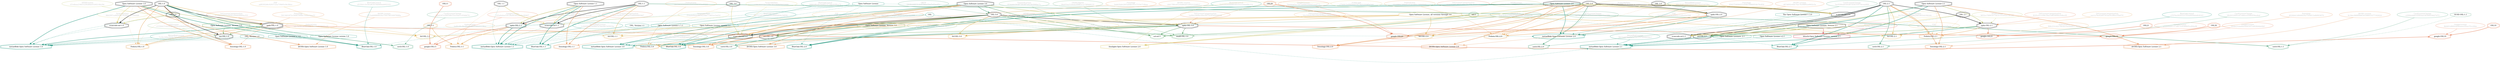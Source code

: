 strict digraph {
    node [shape=box];
    graph [splines=curved];
    3519 [label="SPDXLicense\n67e4baa234b5529ed6be01b9214fa39c"
         ,fontcolor=gray
         ,color="#b8bf62"
         ,fillcolor="beige;1"
         ,shape=ellipse];
    3520 [label="spdx:OSL-1.0"
         ,shape=tripleoctagon];
    3521 [label="OSL-1.0"
         ,shape=doubleoctagon];
    3522 [label="Open Software License 1.0"
         ,shape=doubleoctagon];
    3527 [label="SPDXLicense\nfb62cd464d3e498c5f8db514f27a71c9"
         ,fontcolor=gray
         ,color="#b8bf62"
         ,fillcolor="beige;1"
         ,shape=ellipse];
    3528 [label="spdx:OSL-1.1"
         ,shape=doubleoctagon];
    3529 [label="OSL-1.1"
         ,shape=doubleoctagon];
    3530 [label="Open Software License 1.1"
         ,shape=doubleoctagon];
    3534 [label="SPDXLicense\na10da0d4fbec5f4201b77f0abf709b38"
         ,fontcolor=gray
         ,color="#b8bf62"
         ,fillcolor="beige;1"
         ,shape=ellipse];
    3535 [label="spdx:OSL-2.0"
         ,shape=doubleoctagon];
    3536 [label="OSL-2.0"
         ,shape=doubleoctagon];
    3537 [label="Open Software License 2.0"
         ,shape=doubleoctagon];
    3541 [label="SPDXLicense\n3652cc7d9416774c517f7e95b15fc285"
         ,fontcolor=gray
         ,color="#b8bf62"
         ,fillcolor="beige;1"
         ,shape=ellipse];
    3542 [label="spdx:OSL-2.1"
         ,shape=doubleoctagon];
    3543 [label="OSL-2.1"
         ,shape=doubleoctagon];
    3544 [label="Open Software License 2.1"
         ,shape=doubleoctagon];
    3550 [label="SPDXLicense\n3c2aa85f748b1bdb9141c34e1d479429"
         ,fontcolor=gray
         ,color="#b8bf62"
         ,fillcolor="beige;1"
         ,shape=ellipse];
    3551 [label="spdx:OSL-3.0"
         ,shape=doubleoctagon];
    3552 [label="OSL-3.0"
         ,shape=doubleoctagon];
    3553 [label="Open Software License 3.0"
         ,shape=doubleoctagon];
    5233 [label="OSILicense\ne53564151824a283d90dc69b6689a727"
         ,fontcolor=gray
         ,color="#78ab63"
         ,fillcolor="beige;1"
         ,shape=ellipse];
    5234 [label="osi:OSL-1.0"
         ,shape=doubleoctagon];
    5235 [label="Open Software License, Version 1.0"
         ,color="#78ab63"
         ,shape=doubleoctagon];
    5237 [label="OSILicense\nbe1bed33163d870098cc3b1242e7b5bd"
         ,fontcolor=gray
         ,color="#78ab63"
         ,fillcolor="beige;1"
         ,shape=ellipse];
    5238 [label="osi:OSL-2.1"
         ,shape=doubleoctagon];
    5239 [label="Open Software License, Version 2.1"
         ,shape=doubleoctagon];
    5241 [label="OSILicense\nda47abc826cfd7c2ced342da3b9f38c3"
         ,fontcolor=gray
         ,color="#78ab63"
         ,fillcolor="beige;1"
         ,shape=ellipse];
    5242 [label="osi:OSL-3.0"
         ,shape=doubleoctagon];
    5243 [label="Open Software License, Version 3.0"
         ,color="#78ab63"
         ,shape=doubleoctagon];
    5752 [label="GoogleLicense\n8bfd01d860e404faaeec95ea7f1e26be"
         ,fontcolor=gray
         ,color="#e06f45"
         ,fillcolor="beige;1"
         ,shape=ellipse];
    5753 [label="google:OSL10"
         ,color="#e06f45"
         ,shape=doubleoctagon];
    5754 [label=OSL10
         ,color="#e06f45"
         ,shape=doubleoctagon];
    5755 [label="GoogleLicense\n193a0afaa53f128a9e56f2e8dbc00407"
         ,fontcolor=gray
         ,color="#e06f45"
         ,fillcolor="beige;1"
         ,shape=ellipse];
    5756 [label="google:OSL11"
         ,color="#e06f45"
         ,shape=doubleoctagon];
    5757 [label=OSL11
         ,color="#e06f45"
         ,shape=doubleoctagon];
    5758 [label="GoogleLicense\n79afa0a65e7507ad4665949d1eeaf775"
         ,fontcolor=gray
         ,color="#e06f45"
         ,fillcolor="beige;1"
         ,shape=ellipse];
    5759 [label="google:OSL20"
         ,color="#e06f45"
         ,shape=doubleoctagon];
    5760 [label=OSL20
         ,color="#e06f45"
         ,shape=doubleoctagon];
    5761 [label="GoogleLicense\na32fe6dd61373a673c8368b95cd94a98"
         ,fontcolor=gray
         ,color="#e06f45"
         ,fillcolor="beige;1"
         ,shape=ellipse];
    5762 [label="google:OSL21"
         ,color="#e06f45"
         ,shape=doubleoctagon];
    5763 [label=OSL21
         ,color="#e06f45"
         ,shape=doubleoctagon];
    5764 [label="GoogleLicense\n3f04b23cbd4dc0e6e2d7ca824b4de6b0"
         ,fontcolor=gray
         ,color="#e06f45"
         ,fillcolor="beige;1"
         ,shape=ellipse];
    5765 [label="google:OSL30"
         ,color="#e06f45"
         ,shape=doubleoctagon];
    5766 [label=OSL30
         ,color="#e06f45"
         ,shape=doubleoctagon];
    8261 [label="FedoraEntry\n3e80c86cffed9ba8cdf435d62f3138ea"
         ,fontcolor=gray
         ,color="#e09d4b"
         ,fillcolor="beige;1"
         ,shape=ellipse];
    8262 [label="Fedora:OSL-1-1"
         ,color="#e09d4b"
         ,shape=doubleoctagon];
    8263 [label="OSL-1-1"
         ,color="#e09d4b"
         ,shape=doubleoctagon];
    8264 [label="OSL 1.1"
         ,shape=doubleoctagon];
    8266 [label="FedoraEntry\nb2c5b30caa346822e3ab6b207893bed6"
         ,fontcolor=gray
         ,color="#e09d4b"
         ,fillcolor="beige;1"
         ,shape=ellipse];
    8267 [label="Fedora:OSL-1.0"
         ,color="#e09d4b"
         ,shape=doubleoctagon];
    8268 [label="OSL 1.0"
         ,shape=doubleoctagon];
    8270 [label="FedoraEntry\n55cd98bc748e01afa7e1601c309e8b81"
         ,fontcolor=gray
         ,color="#e09d4b"
         ,fillcolor="beige;1"
         ,shape=ellipse];
    8271 [label="Fedora:OSL-2.0"
         ,color="#e09d4b"
         ,shape=doubleoctagon];
    8272 [label="OSL 2.0"
         ,shape=doubleoctagon];
    8274 [label="FedoraEntry\nf68c231cb2c7fbcda10a200ff5178b3c"
         ,fontcolor=gray
         ,color="#e09d4b"
         ,fillcolor="beige;1"
         ,shape=ellipse];
    8275 [label="Fedora:OSL-2.1"
         ,color="#e09d4b"
         ,shape=doubleoctagon];
    8276 [label="OSL 2.1"
         ,shape=doubleoctagon];
    8278 [label="FedoraEntry\n3d42aca9902eeea5b35f302393a48228"
         ,fontcolor=gray
         ,color="#e09d4b"
         ,fillcolor="beige;1"
         ,shape=ellipse];
    8279 [label="Fedora:OSL-3.0"
         ,color="#e09d4b"
         ,shape=doubleoctagon];
    8280 [label="OSL 3.0"
         ,shape=doubleoctagon];
    9305 [label="BlueOakCouncil\nd535b1c5e5feaf63d7fdd46bab602103"
         ,fontcolor=gray
         ,color="#00876c"
         ,fillcolor="beige;1"
         ,shape=ellipse];
    9306 [label="BlueOak:OSL-1.0"
         ,color="#00876c"
         ,shape=doubleoctagon];
    9307 [label="Open Software License"
         ,color="#00876c"
         ,shape=octagon];
    9309 [label="BlueOakCouncil\nf8b721a973045eea6ed880df04e3d050"
         ,fontcolor=gray
         ,color="#00876c"
         ,fillcolor="beige;1"
         ,shape=ellipse];
    9310 [label="BlueOak:OSL-1.1"
         ,color="#00876c"
         ,shape=doubleoctagon];
    9312 [label="BlueOakCouncil\n1bc6282b0908ff3d035ea33daa99c152"
         ,fontcolor=gray
         ,color="#00876c"
         ,fillcolor="beige;1"
         ,shape=ellipse];
    9313 [label="BlueOak:OSL-2.0"
         ,color="#00876c"
         ,shape=doubleoctagon];
    9315 [label="BlueOakCouncil\na7076a282052215f3a0d5fafa4fc8163"
         ,fontcolor=gray
         ,color="#00876c"
         ,fillcolor="beige;1"
         ,shape=ellipse];
    9316 [label="BlueOak:OSL-2.1"
         ,color="#00876c"
         ,shape=doubleoctagon];
    9318 [label="BlueOakCouncil\n24bfcd8cafe3e0f057f718bcb2f9ca72"
         ,fontcolor=gray
         ,color="#00876c"
         ,fillcolor="beige;1"
         ,shape=ellipse];
    9319 [label="BlueOak:OSL-3.0"
         ,color="#00876c"
         ,shape=doubleoctagon];
    9687 [label="OSADLRule\n8aec5cdce230beb54d193ab79b0b6c91"
         ,fontcolor=gray
         ,color="#58a066"
         ,fillcolor="beige;1"
         ,shape=ellipse];
    9688 [label="osadl:OSL-3.0"
         ,color="#58a066"
         ,shape=doubleoctagon];
    9948 [label="OSADLMatrix\n94a01ba5144ebc89fff3c1e7494d6155"
         ,fontcolor=gray
         ,color="#58a066"
         ,fillcolor="beige;1"
         ,shape=ellipse];
    10370 [label="FSF\nadf0302d6c9293725a759b91e9e3fdce"
          ,fontcolor=gray
          ,color="#deb256"
          ,fillcolor="beige;1"
          ,shape=ellipse];
    10371 [label="fsf:OSL-1.0"
          ,color="#deb256"
          ,shape=doubleoctagon];
    10372 [label="Open Software License, all versions through 3.0"
          ,color="#deb256"
          ,shape=doubleoctagon];
    10375 [label="FSF\n1fe2e32ddb0da9cbc2beecf5f4c31aed"
          ,fontcolor=gray
          ,color="#deb256"
          ,fillcolor="beige;1"
          ,shape=ellipse];
    10376 [label="fsf:OSL-1.1"
          ,color="#deb256"
          ,shape=doubleoctagon];
    10377 [label="FSF\ncbd1002fd35454cfe602c12d9e60d38d"
          ,fontcolor=gray
          ,color="#deb256"
          ,fillcolor="beige;1"
          ,shape=ellipse];
    10378 [label="fsf:OSL-2.0"
          ,color="#deb256"
          ,shape=doubleoctagon];
    10379 [label="FSF\n0d75bfdc4d5c7dbf953985a62e157beb"
          ,fontcolor=gray
          ,color="#deb256"
          ,fillcolor="beige;1"
          ,shape=ellipse];
    10380 [label="fsf:OSL-2.1"
          ,color="#deb256"
          ,shape=doubleoctagon];
    10381 [label="FSF\n0688923ea9aa75045d772b420c46241d"
          ,fontcolor=gray
          ,color="#deb256"
          ,fillcolor="beige;1"
          ,shape=ellipse];
    10382 [label="fsf:OSL-3.0"
          ,color="#deb256"
          ,shape=doubleoctagon];
    11007 [label="ChooseALicense\nf13aa4ec9e4873639f7e623b2066ac7c"
          ,fontcolor=gray
          ,color="#58a066"
          ,fillcolor="beige;1"
          ,shape=ellipse];
    11008 [label="cal:osl-3"
          ,color="#58a066"
          ,shape=doubleoctagon];
    11009 [label="osl-3"
          ,color="#58a066"
          ,shape=doubleoctagon];
    21874 [label="ScancodeData\n88d2f97ca9d2e4fe762fb4aa335600d0"
          ,fontcolor=gray
          ,color="#dac767"
          ,fillcolor="beige;1"
          ,shape=ellipse];
    21875 [label="scancode:osl-1.0"
          ,shape=doubleoctagon];
    21882 [label="ScancodeData\n254a6d9b0e96f5625bb773f63ce3ed14"
          ,fontcolor=gray
          ,color="#dac767"
          ,fillcolor="beige;1"
          ,shape=ellipse];
    21883 [label="scancode:osl-1.1"
          ,shape=doubleoctagon];
    21886 [label="ScancodeData\na9cbf324842e807be8ef6d81345a069d"
          ,fontcolor=gray
          ,color="#dac767"
          ,fillcolor="beige;1"
          ,shape=ellipse];
    21887 [label="scancode:osl-2.0"
          ,shape=doubleoctagon];
    21892 [label="ScancodeData\n4c27fce0ee2fc6d6a2683463cb16b2eb"
          ,fontcolor=gray
          ,color="#dac767"
          ,fillcolor="beige;1"
          ,shape=ellipse];
    21893 [label="scancode:osl-2.1"
          ,shape=doubleoctagon];
    21901 [label="ScancodeData\nc58e56ad37e5180c58318d8df4d32400"
          ,fontcolor=gray
          ,color="#dac767"
          ,fillcolor="beige;1"
          ,shape=ellipse];
    21902 [label="scancode:osl-3.0"
          ,shape=doubleoctagon];
    26244 [label="Fossology\n39271fd2a746b9c7bd31f1665c022898"
          ,fontcolor=gray
          ,color="#e18745"
          ,fillcolor="beige;1"
          ,shape=ellipse];
    26245 [label="fossology:OSL-1.1"
          ,color="#e18745"
          ,shape=doubleoctagon];
    26247 [label="Fossology\n4024b4c2d0d4d24a75e4d12a8d003879"
          ,fontcolor=gray
          ,color="#e18745"
          ,fillcolor="beige;1"
          ,shape=ellipse];
    26248 [label="fossology:OSL-2.1"
          ,color="#e18745"
          ,shape=doubleoctagon];
    26462 [label="Fossology\n5913401872c34467444fc7440e1bea51"
          ,fontcolor=gray
          ,color="#e18745"
          ,fillcolor="beige;1"
          ,shape=ellipse];
    26463 [label="fossology:OSL-1.0"
          ,color="#e18745"
          ,shape=doubleoctagon];
    26500 [label="Fossology\n954275409d251d56b70966954b76c850"
          ,fontcolor=gray
          ,color="#e18745"
          ,fillcolor="beige;1"
          ,shape=ellipse];
    26501 [label="fossology:OSL-2.0"
          ,color="#e18745"
          ,shape=doubleoctagon];
    26503 [label="Fossology\n0abb5fafe2403a8db191e7533e714baa"
          ,fontcolor=gray
          ,color="#e18745"
          ,fillcolor="beige;1"
          ,shape=ellipse];
    26504 [label="fossology:OSL-3.0"
          ,color="#e18745"
          ,shape=doubleoctagon];
    28374 [label="OKFN\n29c8ebdb21fc4e8388ad2ba7a33ac07c"
          ,fontcolor=gray
          ,color="#379469"
          ,fillcolor="beige;1"
          ,shape=ellipse];
    35154 [label="OrtLicenseCategorization\n82a4bed4f0f7e28561e44de0f904a355"
          ,fontcolor=gray
          ,color="#e06f45"
          ,fillcolor="beige;1"
          ,shape=ellipse];
    35155 [label="OrtLicenseCategorization\nb70b3c3aa9cf71af9de55d0044683967"
          ,fontcolor=gray
          ,color="#e06f45"
          ,fillcolor="beige;1"
          ,shape=ellipse];
    35156 [label="OrtLicenseCategorization\n40ede6239a3514eb8aade225a4106a00"
          ,fontcolor=gray
          ,color="#e06f45"
          ,fillcolor="beige;1"
          ,shape=ellipse];
    35157 [label="OrtLicenseCategorization\n8191e511e94c2ba23d634f40a3e8ec05"
          ,fontcolor=gray
          ,color="#e06f45"
          ,fillcolor="beige;1"
          ,shape=ellipse];
    35158 [label="OrtLicenseCategorization\n1af46a34b8ac44ecf97143f5d0449558"
          ,fontcolor=gray
          ,color="#e06f45"
          ,fillcolor="beige;1"
          ,shape=ellipse];
    36234 [label="OrtLicenseCategorization\neee1a76e42df5763a43e2f8ce35bd7f1"
          ,fontcolor=gray
          ,color="#e09d4b"
          ,fillcolor="beige;1"
          ,shape=ellipse];
    36235 [label="OrtLicenseCategorization\n16a164a0c991d3618594dc190deecd1a"
          ,fontcolor=gray
          ,color="#e09d4b"
          ,fillcolor="beige;1"
          ,shape=ellipse];
    37375 [label="CavilLicenseChange\n6d04307ec90f3d6c52a1bae1c05db674"
          ,fontcolor=gray
          ,color="#379469"
          ,fillcolor="beige;1"
          ,shape=ellipse];
    37376 [label="cavil:OSL-1.0"
          ,color="#379469"
          ,shape=doubleoctagon];
    37377 [label="CavilLicenseChange\ne208debb81f2093aa14f39e634d27d72"
          ,fontcolor=gray
          ,color="#379469"
          ,fillcolor="beige;1"
          ,shape=ellipse];
    37378 [label="cavil:OSL-1.1"
          ,color="#379469"
          ,shape=doubleoctagon];
    37379 [label="SUSE-OSL-1.1"
          ,color="#379469"
          ,shape=octagon];
    37380 [label="CavilLicenseChange\n5ac930bab03fed87458310574ceaa909"
          ,fontcolor=gray
          ,color="#379469"
          ,fillcolor="beige;1"
          ,shape=ellipse];
    37381 [label="cavil:OSL-2.0"
          ,color="#379469"
          ,shape=doubleoctagon];
    37382 [label="CavilLicenseChange\n3fb263240f1e47a8dcec938ed59ea4ed"
          ,fontcolor=gray
          ,color="#379469"
          ,fillcolor="beige;1"
          ,shape=ellipse];
    37383 [label="cavil:OSL-2.1"
          ,color="#379469"
          ,shape=doubleoctagon];
    37384 [label="CavilLicenseChange\nd076bd6d71b477b16601722f770d4f89"
          ,fontcolor=gray
          ,color="#379469"
          ,fillcolor="beige;1"
          ,shape=ellipse];
    37385 [label="cavil:OSL-3.0"
          ,color="#379469"
          ,shape=doubleoctagon];
    46591 [label="MetaeffektLicense\nd89a89c94a111cae8d83eeeaee2433b3"
          ,fontcolor=gray
          ,color="#00876c"
          ,fillcolor="beige;1"
          ,shape=ellipse];
    46592 [label="metaeffekt:Open Software License 3.0"
          ,color="#00876c"
          ,shape=doubleoctagon];
    46593 [label=OSL
          ,color="#00876c"
          ,shape=octagon];
    46594 [label="MetaeffektLicense\nffd15ebf29ed3a5e72c37076448956e3"
          ,fontcolor=gray
          ,color="#00876c"
          ,fillcolor="beige;1"
          ,shape=ellipse];
    46595 [label="metaeffekt:Open Software License 2.1"
          ,color="#00876c"
          ,shape=doubleoctagon];
    46596 [label="Open Software Licensev. 2.1"
          ,color="#00876c"
          ,shape=octagon];
    46597 [label="Open Software License v.2.1"
          ,color="#00876c"
          ,shape=octagon];
    46598 [label="MetaeffektLicense\n80b36df1a9d543fc4c00773c371070ba"
          ,fontcolor=gray
          ,color="#00876c"
          ,fillcolor="beige;1"
          ,shape=ellipse];
    46599 [label="metaeffekt:Open Software License 2.0"
          ,color="#00876c"
          ,shape=doubleoctagon];
    46600 [label="The Open Software License v. 2.0"
          ,color="#00876c"
          ,shape=octagon];
    46601 [label="MetaeffektLicense\n1c0499ff3a592f097b7bb20b7d2993be"
          ,fontcolor=gray
          ,color="#00876c"
          ,fillcolor="beige;1"
          ,shape=ellipse];
    46602 [label="metaeffekt:Open Software License 1.1"
          ,color="#00876c"
          ,shape=doubleoctagon];
    46603 [label="OSL, Version 1.1"
          ,color="#00876c"
          ,shape=octagon];
    46604 [label="Open Software License v. 1.1"
          ,color="#00876c"
          ,shape=octagon];
    46605 [label="Open Software License version 1.1"
          ,color="#00876c"
          ,shape=octagon];
    46606 [label="MetaeffektLicense\n7e26c249a28d4c731a10452e1182598d"
          ,fontcolor=gray
          ,color="#00876c"
          ,fillcolor="beige;1"
          ,shape=ellipse];
    46607 [label="metaeffekt:Open Software License 1.0"
          ,color="#00876c"
          ,shape=doubleoctagon];
    46608 [label="OSL, Version 1.0"
          ,color="#00876c"
          ,shape=octagon];
    46609 [label="Open Software License v. 1.0"
          ,color="#00876c"
          ,shape=octagon];
    46610 [label="Open Software License version 1.0"
          ,color="#00876c"
          ,shape=octagon];
    51131 [label="FOSSLight\na74ddc2ad96990979174212316f3c5c0"
          ,fontcolor=gray
          ,color="#dac767"
          ,fillcolor="beige;1"
          ,shape=ellipse];
    51132 [label="fosslight:Open Software License 2.0"
          ,color="#dac767"
          ,shape=doubleoctagon];
    53545 [label="HitachiOpenLicense\n736f980f74c86e16b0bf0e55f2b6adcc"
          ,fontcolor=gray
          ,color="#d43d51"
          ,fillcolor="beige;1"
          ,shape=ellipse];
    53546 [label="hitachi:Open Software License, version 2.1"
          ,color="#d43d51"
          ,shape=doubleoctagon];
    54885 [label="ifrOSS License\n157edd9f884024a759578f33097f088a"
          ,fontcolor=gray
          ,color="#e18745"
          ,fillcolor="beige;1"
          ,shape=ellipse];
    54886 [label="ifrOSS:Open Software License 1.0"
          ,color="#e18745"
          ,shape=doubleoctagon];
    54888 [label="ifrOSS License\nd07d692e4de7fae76cf8ff92a4662e3e"
          ,fontcolor=gray
          ,color="#e18745"
          ,fillcolor="beige;1"
          ,shape=ellipse];
    54889 [label="ifrOSS:Open Software License 2.0"
          ,color="#e18745"
          ,shape=doubleoctagon];
    54890 [label="ifrOSS License\n0c3dec966f09b63d1fd8433277182624"
          ,fontcolor=gray
          ,color="#e18745"
          ,fillcolor="beige;1"
          ,shape=ellipse];
    54891 [label="ifrOSS:Open Software License 2.1"
          ,color="#e18745"
          ,shape=doubleoctagon];
    54892 [label="ifrOSS License\ncbb1786cefc2c0a8eaf1ca952122d937"
          ,fontcolor=gray
          ,color="#e18745"
          ,fillcolor="beige;1"
          ,shape=ellipse];
    54893 [label="ifrOSS:Open Software License 3.0"
          ,color="#e18745"
          ,shape=doubleoctagon];
    3519 -> 3520 [weight=0.5
                 ,color="#b8bf62"];
    3520 -> 5234 [style=bold
                 ,arrowhead=vee
                 ,weight=0.7
                 ,color="#78ab63"];
    3520 -> 5753 [style=bold
                 ,arrowhead=vee
                 ,weight=0.7
                 ,color="#e06f45"];
    3520 -> 8267 [style=bold
                 ,arrowhead=vee
                 ,weight=0.7
                 ,color="#e09d4b"];
    3520 -> 10371 [style=dashed
                  ,arrowhead=vee
                  ,weight=0.5
                  ,color="#deb256"];
    3520 -> 46607 [style=bold
                  ,arrowhead=vee
                  ,weight=0.7
                  ,color="#00876c"];
    3521 -> 3520 [style=bold
                 ,arrowhead=vee
                 ,weight=0.7];
    3521 -> 5234 [style=bold
                 ,arrowhead=vee
                 ,weight=0.7];
    3521 -> 8267 [style=bold
                 ,arrowhead=vee
                 ,weight=0.7
                 ,color="#e09d4b"];
    3521 -> 9306 [style=bold
                 ,arrowhead=vee
                 ,weight=0.7
                 ,color="#00876c"];
    3521 -> 10371 [style=bold
                  ,arrowhead=vee
                  ,weight=0.7
                  ,color="#deb256"];
    3521 -> 21875 [style=bold
                  ,arrowhead=vee
                  ,weight=0.7];
    3521 -> 26463 [style=bold
                  ,arrowhead=vee
                  ,weight=0.7
                  ,color="#e18745"];
    3521 -> 37376 [style=bold
                  ,arrowhead=vee
                  ,weight=0.7
                  ,color="#379469"];
    3521 -> 37376 [style=bold
                  ,arrowhead=vee
                  ,weight=0.7
                  ,color="#379469"];
    3522 -> 3520 [style=bold
                 ,arrowhead=vee
                 ,weight=0.7
                 ,color="#b8bf62"];
    3522 -> 8267 [style=dashed
                 ,arrowhead=vee
                 ,weight=0.5
                 ,color="#e09d4b"];
    3522 -> 9306 [style=bold
                 ,arrowhead=vee
                 ,weight=0.7
                 ,color="#00876c"];
    3522 -> 21875 [style=bold
                  ,arrowhead=vee
                  ,weight=0.7
                  ,color="#dac767"];
    3522 -> 26463 [style=bold
                  ,arrowhead=vee
                  ,weight=0.7
                  ,color="#e18745"];
    3522 -> 46607 [style=bold
                  ,arrowhead=vee
                  ,weight=0.7
                  ,color="#00876c"];
    3522 -> 54886 [style=bold
                  ,arrowhead=vee
                  ,weight=0.7
                  ,color="#e18745"];
    3522 -> 54886 [style=bold
                  ,arrowhead=vee
                  ,weight=0.7
                  ,color="#e18745"];
    3527 -> 3528 [weight=0.5
                 ,color="#b8bf62"];
    3528 -> 5756 [style=bold
                 ,arrowhead=vee
                 ,weight=0.7
                 ,color="#e06f45"];
    3528 -> 8262 [style=bold
                 ,arrowhead=vee
                 ,weight=0.7
                 ,color="#e09d4b"];
    3528 -> 10376 [style=dashed
                  ,arrowhead=vee
                  ,weight=0.5
                  ,color="#deb256"];
    3528 -> 46602 [style=bold
                  ,arrowhead=vee
                  ,weight=0.7
                  ,color="#00876c"];
    3529 -> 3528 [style=bold
                 ,arrowhead=vee
                 ,weight=0.7];
    3529 -> 9310 [style=bold
                 ,arrowhead=vee
                 ,weight=0.7
                 ,color="#00876c"];
    3529 -> 10376 [style=bold
                  ,arrowhead=vee
                  ,weight=0.7
                  ,color="#deb256"];
    3529 -> 21883 [style=bold
                  ,arrowhead=vee
                  ,weight=0.7];
    3529 -> 26245 [style=bold
                  ,arrowhead=vee
                  ,weight=0.7
                  ,color="#e18745"];
    3529 -> 37378 [style=bold
                  ,arrowhead=vee
                  ,weight=0.7
                  ,color="#379469"];
    3529 -> 37378 [style=bold
                  ,arrowhead=vee
                  ,weight=0.7
                  ,color="#379469"];
    3530 -> 3528 [style=bold
                 ,arrowhead=vee
                 ,weight=0.7
                 ,color="#b8bf62"];
    3530 -> 8262 [style=dashed
                 ,arrowhead=vee
                 ,weight=0.5
                 ,color="#e09d4b"];
    3530 -> 9310 [style=bold
                 ,arrowhead=vee
                 ,weight=0.7
                 ,color="#00876c"];
    3530 -> 21883 [style=bold
                  ,arrowhead=vee
                  ,weight=0.7
                  ,color="#dac767"];
    3530 -> 26245 [style=bold
                  ,arrowhead=vee
                  ,weight=0.7
                  ,color="#e18745"];
    3530 -> 46602 [style=bold
                  ,arrowhead=vee
                  ,weight=0.7
                  ,color="#00876c"];
    3534 -> 3535 [weight=0.5
                 ,color="#b8bf62"];
    3535 -> 5759 [style=bold
                 ,arrowhead=vee
                 ,weight=0.7
                 ,color="#e06f45"];
    3535 -> 8271 [style=bold
                 ,arrowhead=vee
                 ,weight=0.7
                 ,color="#e09d4b"];
    3535 -> 10378 [style=dashed
                  ,arrowhead=vee
                  ,weight=0.5
                  ,color="#deb256"];
    3535 -> 46599 [style=bold
                  ,arrowhead=vee
                  ,weight=0.7
                  ,color="#00876c"];
    3536 -> 3535 [style=bold
                 ,arrowhead=vee
                 ,weight=0.7];
    3536 -> 8271 [style=bold
                 ,arrowhead=vee
                 ,weight=0.7
                 ,color="#e09d4b"];
    3536 -> 9313 [style=bold
                 ,arrowhead=vee
                 ,weight=0.7
                 ,color="#00876c"];
    3536 -> 10378 [style=bold
                  ,arrowhead=vee
                  ,weight=0.7
                  ,color="#deb256"];
    3536 -> 21887 [style=bold
                  ,arrowhead=vee
                  ,weight=0.7];
    3536 -> 26501 [style=bold
                  ,arrowhead=vee
                  ,weight=0.7
                  ,color="#e18745"];
    3536 -> 37381 [style=bold
                  ,arrowhead=vee
                  ,weight=0.7
                  ,color="#379469"];
    3536 -> 37381 [style=bold
                  ,arrowhead=vee
                  ,weight=0.7
                  ,color="#379469"];
    3536 -> 46599 [style=dashed
                  ,arrowhead=vee
                  ,weight=0.5
                  ,color="#00876c"];
    3536 -> 51132 [style=bold
                  ,arrowhead=vee
                  ,weight=0.7
                  ,color="#dac767"];
    3537 -> 3535 [style=bold
                 ,arrowhead=vee
                 ,weight=0.7
                 ,color="#b8bf62"];
    3537 -> 8271 [style=dashed
                 ,arrowhead=vee
                 ,weight=0.5
                 ,color="#e09d4b"];
    3537 -> 9313 [style=bold
                 ,arrowhead=vee
                 ,weight=0.7
                 ,color="#00876c"];
    3537 -> 21887 [style=bold
                  ,arrowhead=vee
                  ,weight=0.7
                  ,color="#dac767"];
    3537 -> 26501 [style=bold
                  ,arrowhead=vee
                  ,weight=0.7
                  ,color="#e18745"];
    3537 -> 46599 [style=bold
                  ,arrowhead=vee
                  ,weight=0.7
                  ,color="#00876c"];
    3537 -> 46599 [style=bold
                  ,arrowhead=vee
                  ,weight=0.7
                  ,color="#00876c"];
    3537 -> 51132 [style=bold
                  ,arrowhead=vee
                  ,weight=0.7
                  ,color="#dac767"];
    3537 -> 54889 [style=bold
                  ,arrowhead=vee
                  ,weight=0.7
                  ,color="#e18745"];
    3537 -> 54889 [style=bold
                  ,arrowhead=vee
                  ,weight=0.7
                  ,color="#e18745"];
    3541 -> 3542 [weight=0.5
                 ,color="#b8bf62"];
    3542 -> 5238 [style=bold
                 ,arrowhead=vee
                 ,weight=0.7
                 ,color="#78ab63"];
    3542 -> 5762 [style=bold
                 ,arrowhead=vee
                 ,weight=0.7
                 ,color="#e06f45"];
    3542 -> 8275 [style=bold
                 ,arrowhead=vee
                 ,weight=0.7
                 ,color="#e09d4b"];
    3542 -> 10380 [style=dashed
                  ,arrowhead=vee
                  ,weight=0.5
                  ,color="#deb256"];
    3542 -> 46595 [style=bold
                  ,arrowhead=vee
                  ,weight=0.7
                  ,color="#00876c"];
    3543 -> 3542 [style=bold
                 ,arrowhead=vee
                 ,weight=0.7];
    3543 -> 5238 [style=bold
                 ,arrowhead=vee
                 ,weight=0.7];
    3543 -> 8275 [style=bold
                 ,arrowhead=vee
                 ,weight=0.7
                 ,color="#e09d4b"];
    3543 -> 9316 [style=bold
                 ,arrowhead=vee
                 ,weight=0.7
                 ,color="#00876c"];
    3543 -> 10380 [style=bold
                  ,arrowhead=vee
                  ,weight=0.7
                  ,color="#deb256"];
    3543 -> 21893 [style=bold
                  ,arrowhead=vee
                  ,weight=0.7];
    3543 -> 26248 [style=bold
                  ,arrowhead=vee
                  ,weight=0.7
                  ,color="#e18745"];
    3543 -> 37383 [style=bold
                  ,arrowhead=vee
                  ,weight=0.7
                  ,color="#379469"];
    3543 -> 37383 [style=bold
                  ,arrowhead=vee
                  ,weight=0.7
                  ,color="#379469"];
    3543 -> 46595 [style=dashed
                  ,arrowhead=vee
                  ,weight=0.5
                  ,color="#00876c"];
    3544 -> 3542 [style=bold
                 ,arrowhead=vee
                 ,weight=0.7
                 ,color="#b8bf62"];
    3544 -> 8275 [style=dashed
                 ,arrowhead=vee
                 ,weight=0.5
                 ,color="#e09d4b"];
    3544 -> 9316 [style=bold
                 ,arrowhead=vee
                 ,weight=0.7
                 ,color="#00876c"];
    3544 -> 21893 [style=bold
                  ,arrowhead=vee
                  ,weight=0.7
                  ,color="#dac767"];
    3544 -> 26248 [style=bold
                  ,arrowhead=vee
                  ,weight=0.7
                  ,color="#e18745"];
    3544 -> 46595 [style=bold
                  ,arrowhead=vee
                  ,weight=0.7
                  ,color="#00876c"];
    3544 -> 46595 [style=bold
                  ,arrowhead=vee
                  ,weight=0.7
                  ,color="#00876c"];
    3544 -> 54891 [style=bold
                  ,arrowhead=vee
                  ,weight=0.7
                  ,color="#e18745"];
    3544 -> 54891 [style=bold
                  ,arrowhead=vee
                  ,weight=0.7
                  ,color="#e18745"];
    3550 -> 3551 [weight=0.5
                 ,color="#b8bf62"];
    3551 -> 5242 [style=bold
                 ,arrowhead=vee
                 ,weight=0.7
                 ,color="#78ab63"];
    3551 -> 5765 [style=bold
                 ,arrowhead=vee
                 ,weight=0.7
                 ,color="#e06f45"];
    3551 -> 8279 [style=bold
                 ,arrowhead=vee
                 ,weight=0.7
                 ,color="#e09d4b"];
    3551 -> 9688 [style=bold
                 ,arrowhead=vee
                 ,weight=0.7
                 ,color="#58a066"];
    3551 -> 10382 [style=dashed
                  ,arrowhead=vee
                  ,weight=0.5
                  ,color="#deb256"];
    3551 -> 11008 [style=bold
                  ,arrowhead=vee
                  ,weight=0.7
                  ,color="#58a066"];
    3551 -> 46592 [style=bold
                  ,arrowhead=vee
                  ,weight=0.7
                  ,color="#00876c"];
    3552 -> 3551 [style=bold
                 ,arrowhead=vee
                 ,weight=0.7];
    3552 -> 5242 [style=bold
                 ,arrowhead=vee
                 ,weight=0.7];
    3552 -> 8279 [style=bold
                 ,arrowhead=vee
                 ,weight=0.7
                 ,color="#e09d4b"];
    3552 -> 9319 [style=bold
                 ,arrowhead=vee
                 ,weight=0.7
                 ,color="#00876c"];
    3552 -> 9688 [style=bold
                 ,arrowhead=vee
                 ,weight=0.7
                 ,color="#58a066"];
    3552 -> 10382 [style=bold
                  ,arrowhead=vee
                  ,weight=0.7
                  ,color="#deb256"];
    3552 -> 21902 [style=bold
                  ,arrowhead=vee
                  ,weight=0.7];
    3552 -> 26504 [style=bold
                  ,arrowhead=vee
                  ,weight=0.7
                  ,color="#e18745"];
    3552 -> 37385 [style=bold
                  ,arrowhead=vee
                  ,weight=0.7
                  ,color="#379469"];
    3552 -> 37385 [style=bold
                  ,arrowhead=vee
                  ,weight=0.7
                  ,color="#379469"];
    3553 -> 3551 [style=bold
                 ,arrowhead=vee
                 ,weight=0.7
                 ,color="#b8bf62"];
    3553 -> 3552 [style=bold
                 ,arrowhead=vee
                 ,weight=0.7
                 ,color="#379469"];
    3553 -> 8279 [style=dashed
                 ,arrowhead=vee
                 ,weight=0.5
                 ,color="#e09d4b"];
    3553 -> 9319 [style=bold
                 ,arrowhead=vee
                 ,weight=0.7
                 ,color="#00876c"];
    3553 -> 11008 [style=bold
                  ,arrowhead=vee
                  ,weight=0.7
                  ,color="#58a066"];
    3553 -> 21902 [style=bold
                  ,arrowhead=vee
                  ,weight=0.7
                  ,color="#dac767"];
    3553 -> 26504 [style=bold
                  ,arrowhead=vee
                  ,weight=0.7
                  ,color="#e18745"];
    3553 -> 46592 [style=bold
                  ,arrowhead=vee
                  ,weight=0.7
                  ,color="#00876c"];
    3553 -> 46592 [style=bold
                  ,arrowhead=vee
                  ,weight=0.7
                  ,color="#00876c"];
    3553 -> 54893 [style=bold
                  ,arrowhead=vee
                  ,weight=0.7
                  ,color="#e18745"];
    3553 -> 54893 [style=bold
                  ,arrowhead=vee
                  ,weight=0.7
                  ,color="#e18745"];
    5233 -> 5234 [weight=0.5
                 ,color="#78ab63"];
    5234 -> 46607 [style=dashed
                  ,arrowhead=vee
                  ,weight=0.5
                  ,color="#00876c"];
    5235 -> 5234 [style=bold
                 ,arrowhead=vee
                 ,weight=0.7
                 ,color="#78ab63"];
    5237 -> 5238 [weight=0.5
                 ,color="#78ab63"];
    5238 -> 46595 [style=dashed
                  ,arrowhead=vee
                  ,weight=0.5
                  ,color="#00876c"];
    5239 -> 5238 [style=bold
                 ,arrowhead=vee
                 ,weight=0.7
                 ,color="#78ab63"];
    5239 -> 53546 [style=bold
                  ,arrowhead=vee
                  ,weight=0.7
                  ,color="#d43d51"];
    5241 -> 5242 [weight=0.5
                 ,color="#78ab63"];
    5242 -> 46592 [style=dashed
                  ,arrowhead=vee
                  ,weight=0.5
                  ,color="#00876c"];
    5243 -> 5242 [style=bold
                 ,arrowhead=vee
                 ,weight=0.7
                 ,color="#78ab63"];
    5752 -> 5753 [weight=0.5
                 ,color="#e06f45"];
    5754 -> 5753 [style=bold
                 ,arrowhead=vee
                 ,weight=0.7
                 ,color="#e06f45"];
    5755 -> 5756 [weight=0.5
                 ,color="#e06f45"];
    5757 -> 5756 [style=bold
                 ,arrowhead=vee
                 ,weight=0.7
                 ,color="#e06f45"];
    5758 -> 5759 [weight=0.5
                 ,color="#e06f45"];
    5760 -> 5759 [style=bold
                 ,arrowhead=vee
                 ,weight=0.7
                 ,color="#e06f45"];
    5761 -> 5762 [weight=0.5
                 ,color="#e06f45"];
    5763 -> 5762 [style=bold
                 ,arrowhead=vee
                 ,weight=0.7
                 ,color="#e06f45"];
    5764 -> 5765 [weight=0.5
                 ,color="#e06f45"];
    5766 -> 5765 [style=bold
                 ,arrowhead=vee
                 ,weight=0.7
                 ,color="#e06f45"];
    8261 -> 8262 [weight=0.5
                 ,color="#e09d4b"];
    8263 -> 8262 [style=bold
                 ,arrowhead=vee
                 ,weight=0.7
                 ,color="#e09d4b"];
    8264 -> 8262 [style=dashed
                 ,arrowhead=vee
                 ,weight=0.5
                 ,color="#e09d4b"];
    8264 -> 21883 [style=bold
                  ,arrowhead=vee
                  ,weight=0.7
                  ,color="#dac767"];
    8264 -> 46602 [style=dashed
                  ,arrowhead=vee
                  ,weight=0.5
                  ,color="#00876c"];
    8266 -> 8267 [weight=0.5
                 ,color="#e09d4b"];
    8268 -> 8267 [style=dashed
                 ,arrowhead=vee
                 ,weight=0.5
                 ,color="#e09d4b"];
    8268 -> 21875 [style=bold
                  ,arrowhead=vee
                  ,weight=0.7
                  ,color="#dac767"];
    8268 -> 46607 [style=dashed
                  ,arrowhead=vee
                  ,weight=0.5
                  ,color="#00876c"];
    8270 -> 8271 [weight=0.5
                 ,color="#e09d4b"];
    8272 -> 8271 [style=dashed
                 ,arrowhead=vee
                 ,weight=0.5
                 ,color="#e09d4b"];
    8272 -> 21887 [style=bold
                  ,arrowhead=vee
                  ,weight=0.7
                  ,color="#dac767"];
    8274 -> 8275 [weight=0.5
                 ,color="#e09d4b"];
    8276 -> 8275 [style=dashed
                 ,arrowhead=vee
                 ,weight=0.5
                 ,color="#e09d4b"];
    8276 -> 21893 [style=bold
                  ,arrowhead=vee
                  ,weight=0.7
                  ,color="#dac767"];
    8276 -> 46595 [style=dashed
                  ,arrowhead=vee
                  ,weight=0.5
                  ,color="#00876c"];
    8278 -> 8279 [weight=0.5
                 ,color="#e09d4b"];
    8280 -> 8279 [style=dashed
                 ,arrowhead=vee
                 ,weight=0.5
                 ,color="#e09d4b"];
    8280 -> 21902 [style=bold
                  ,arrowhead=vee
                  ,weight=0.7
                  ,color="#dac767"];
    9305 -> 9306 [weight=0.5
                 ,color="#00876c"];
    9307 -> 9306 [style=dashed
                 ,arrowhead=vee
                 ,weight=0.5
                 ,color="#00876c"];
    9307 -> 9310 [style=dashed
                 ,arrowhead=vee
                 ,weight=0.5
                 ,color="#00876c"];
    9307 -> 9313 [style=dashed
                 ,arrowhead=vee
                 ,weight=0.5
                 ,color="#00876c"];
    9307 -> 9316 [style=dashed
                 ,arrowhead=vee
                 ,weight=0.5
                 ,color="#00876c"];
    9307 -> 9319 [style=dashed
                 ,arrowhead=vee
                 ,weight=0.5
                 ,color="#00876c"];
    9309 -> 9310 [weight=0.5
                 ,color="#00876c"];
    9312 -> 9313 [weight=0.5
                 ,color="#00876c"];
    9315 -> 9316 [weight=0.5
                 ,color="#00876c"];
    9318 -> 9319 [weight=0.5
                 ,color="#00876c"];
    9687 -> 9688 [weight=0.5
                 ,color="#58a066"];
    9948 -> 9688 [weight=0.5
                 ,color="#58a066"];
    10370 -> 10371 [weight=0.5
                   ,color="#deb256"];
    10372 -> 10371 [style=bold
                   ,arrowhead=vee
                   ,weight=0.7
                   ,color="#deb256"];
    10372 -> 10376 [style=bold
                   ,arrowhead=vee
                   ,weight=0.7
                   ,color="#deb256"];
    10372 -> 10378 [style=bold
                   ,arrowhead=vee
                   ,weight=0.7
                   ,color="#deb256"];
    10372 -> 10380 [style=bold
                   ,arrowhead=vee
                   ,weight=0.7
                   ,color="#deb256"];
    10372 -> 10382 [style=bold
                   ,arrowhead=vee
                   ,weight=0.7
                   ,color="#deb256"];
    10375 -> 10376 [weight=0.5
                   ,color="#deb256"];
    10377 -> 10378 [weight=0.5
                   ,color="#deb256"];
    10379 -> 10380 [weight=0.5
                   ,color="#deb256"];
    10381 -> 10382 [weight=0.5
                   ,color="#deb256"];
    11007 -> 11008 [weight=0.5
                   ,color="#58a066"];
    11009 -> 11008 [style=bold
                   ,arrowhead=vee
                   ,weight=0.7
                   ,color="#58a066"];
    21874 -> 21875 [weight=0.5
                   ,color="#dac767"];
    21875 -> 46607 [style=dashed
                   ,arrowhead=vee
                   ,weight=0.5
                   ,color="#00876c"];
    21882 -> 21883 [weight=0.5
                   ,color="#dac767"];
    21883 -> 46602 [style=dashed
                   ,arrowhead=vee
                   ,weight=0.5
                   ,color="#00876c"];
    21886 -> 21887 [weight=0.5
                   ,color="#dac767"];
    21887 -> 46599 [style=dashed
                   ,arrowhead=vee
                   ,weight=0.5
                   ,color="#00876c"];
    21892 -> 21893 [weight=0.5
                   ,color="#dac767"];
    21893 -> 46595 [style=dashed
                   ,arrowhead=vee
                   ,weight=0.5
                   ,color="#00876c"];
    21901 -> 21902 [weight=0.5
                   ,color="#dac767"];
    21902 -> 46592 [style=dashed
                   ,arrowhead=vee
                   ,weight=0.5
                   ,color="#00876c"];
    26244 -> 26245 [weight=0.5
                   ,color="#e18745"];
    26247 -> 26248 [weight=0.5
                   ,color="#e18745"];
    26462 -> 26463 [weight=0.5
                   ,color="#e18745"];
    26500 -> 26501 [weight=0.5
                   ,color="#e18745"];
    26503 -> 26504 [weight=0.5
                   ,color="#e18745"];
    28374 -> 3552 [weight=0.5
                  ,color="#379469"];
    35154 -> 3520 [weight=0.5
                  ,color="#e06f45"];
    35155 -> 3528 [weight=0.5
                  ,color="#e06f45"];
    35156 -> 3535 [weight=0.5
                  ,color="#e06f45"];
    35157 -> 3542 [weight=0.5
                  ,color="#e06f45"];
    35158 -> 3551 [weight=0.5
                  ,color="#e06f45"];
    36234 -> 3542 [weight=0.5
                  ,color="#e09d4b"];
    36235 -> 3551 [weight=0.5
                  ,color="#e09d4b"];
    37375 -> 37376 [weight=0.5
                   ,color="#379469"];
    37377 -> 37378 [weight=0.5
                   ,color="#379469"];
    37379 -> 37378 [style=dashed
                   ,arrowhead=vee
                   ,weight=0.5
                   ,color="#379469"];
    37380 -> 37381 [weight=0.5
                   ,color="#379469"];
    37382 -> 37383 [weight=0.5
                   ,color="#379469"];
    37384 -> 37385 [weight=0.5
                   ,color="#379469"];
    46591 -> 46592 [weight=0.5
                   ,color="#00876c"];
    46593 -> 46592 [style=dashed
                   ,arrowhead=vee
                   ,weight=0.5
                   ,color="#00876c"];
    46593 -> 46595 [style=dashed
                   ,arrowhead=vee
                   ,weight=0.5
                   ,color="#00876c"];
    46593 -> 46599 [style=dashed
                   ,arrowhead=vee
                   ,weight=0.5
                   ,color="#00876c"];
    46593 -> 46602 [style=dashed
                   ,arrowhead=vee
                   ,weight=0.5
                   ,color="#00876c"];
    46593 -> 46607 [style=dashed
                   ,arrowhead=vee
                   ,weight=0.5
                   ,color="#00876c"];
    46594 -> 46595 [weight=0.5
                   ,color="#00876c"];
    46596 -> 46595 [style=dashed
                   ,arrowhead=vee
                   ,weight=0.5
                   ,color="#00876c"];
    46597 -> 46595 [style=dashed
                   ,arrowhead=vee
                   ,weight=0.5
                   ,color="#00876c"];
    46598 -> 46599 [weight=0.5
                   ,color="#00876c"];
    46600 -> 46599 [style=dashed
                   ,arrowhead=vee
                   ,weight=0.5
                   ,color="#00876c"];
    46601 -> 46602 [weight=0.5
                   ,color="#00876c"];
    46603 -> 46602 [style=dashed
                   ,arrowhead=vee
                   ,weight=0.5
                   ,color="#00876c"];
    46604 -> 46602 [style=dashed
                   ,arrowhead=vee
                   ,weight=0.5
                   ,color="#00876c"];
    46605 -> 46602 [style=dashed
                   ,arrowhead=vee
                   ,weight=0.5
                   ,color="#00876c"];
    46606 -> 46607 [weight=0.5
                   ,color="#00876c"];
    46608 -> 46607 [style=dashed
                   ,arrowhead=vee
                   ,weight=0.5
                   ,color="#00876c"];
    46609 -> 46607 [style=dashed
                   ,arrowhead=vee
                   ,weight=0.5
                   ,color="#00876c"];
    46610 -> 46607 [style=dashed
                   ,arrowhead=vee
                   ,weight=0.5
                   ,color="#00876c"];
    51131 -> 51132 [weight=0.5
                   ,color="#dac767"];
    53545 -> 53546 [weight=0.5
                   ,color="#d43d51"];
    54885 -> 54886 [weight=0.5
                   ,color="#e18745"];
    54888 -> 54889 [weight=0.5
                   ,color="#e18745"];
    54890 -> 54891 [weight=0.5
                   ,color="#e18745"];
    54892 -> 54893 [weight=0.5
                   ,color="#e18745"];
}
